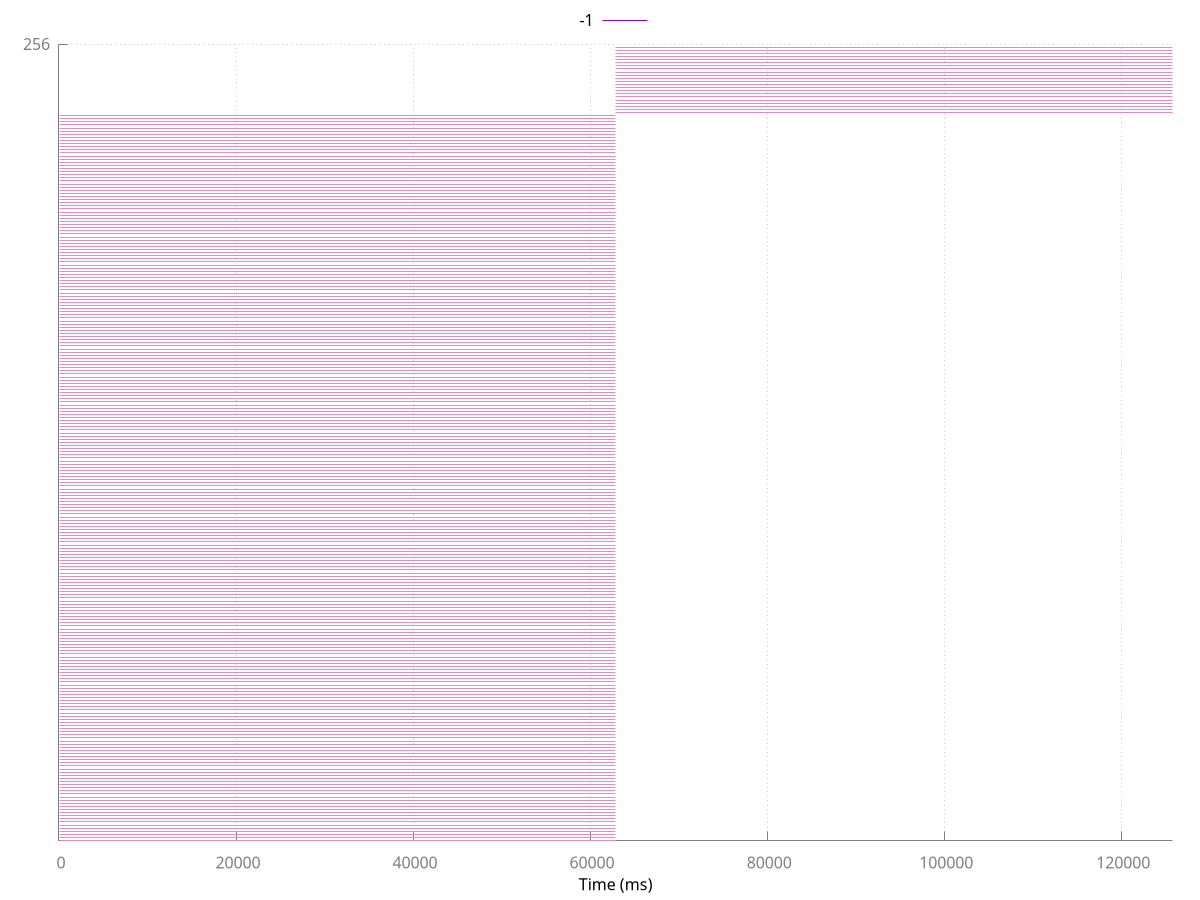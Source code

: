 set terminal pdfcairo font 'Times,22' linewidth 4 rounded dashlength 2 size 5,5

# Line style for axes
set style line 80 lt 1 lc rgb "#808080"

# Line style for grid
set style line 81 lt 0 # dashed
set style line 81 lt rgb "#808080"  # grey

set grid back linestyle 81
set border 3 back linestyle 80 # Remove border on top and right.  These
             # borders are useless and make it harder
             # to see plotted lines near the border.
    # Also, put it in grey; no need for so much emphasis on a border.
set xtics nomirror
set ytics nomirror

set style line 1 lt rgb "#fc8d62" lw 1 pt 1
set style line 2 lt rgb "#8da0cb" lw 1 pt 6
set style line 3 lt rgb "#e78ac3" lw 1 pt 2
set style line 4 lt rgb "#a6d854" lw 1 pt 3
set style line 5 lt rgb "#66c2a5" lw 1 pt 4
set style line 6 lt rgb "#ffd92f" lw 1 pt 5
set style line 7 lt rgb "#e5c494" lw 1 pt 7
set style line 8 lt rgb "#b3b3b3" lw 1 pt 8

set xlabel "Time (ms)" offset 0,0.5
set key above

set arrow from 0,0 to 62896.2539062,0 ls 3 nohead
set arrow from 0,1 to 62896.2539062,1 ls 3 nohead
set arrow from 0,2 to 62896.2539062,2 ls 3 nohead
set arrow from 0,3 to 62896.2539062,3 ls 3 nohead
set arrow from 0,4 to 62896.2539062,4 ls 3 nohead
set arrow from 0,5 to 62896.2539062,5 ls 3 nohead
set arrow from 0,6 to 62896.2539062,6 ls 3 nohead
set arrow from 0,7 to 62896.2539062,7 ls 3 nohead
set arrow from 0,8 to 62896.2539062,8 ls 3 nohead
set arrow from 0,9 to 62896.2539062,9 ls 3 nohead
set arrow from 0,10 to 62896.2539062,10 ls 3 nohead
set arrow from 0,11 to 62896.2539062,11 ls 3 nohead
set arrow from 0,12 to 62896.2539062,12 ls 3 nohead
set arrow from 0,13 to 62896.2539062,13 ls 3 nohead
set arrow from 0,14 to 62896.2539062,14 ls 3 nohead
set arrow from 0,15 to 62896.2539062,15 ls 3 nohead
set arrow from 0,16 to 62896.2539062,16 ls 3 nohead
set arrow from 0,17 to 62896.2539062,17 ls 3 nohead
set arrow from 0,18 to 62896.2539062,18 ls 3 nohead
set arrow from 0,19 to 62896.2539062,19 ls 3 nohead
set arrow from 0,20 to 62896.2539062,20 ls 3 nohead
set arrow from 0,21 to 62896.2539062,21 ls 3 nohead
set arrow from 0,22 to 62896.2539062,22 ls 3 nohead
set arrow from 0,23 to 62896.2539062,23 ls 3 nohead
set arrow from 0,24 to 62896.2539062,24 ls 3 nohead
set arrow from 0,25 to 62896.2539062,25 ls 3 nohead
set arrow from 0,26 to 62896.2539062,26 ls 3 nohead
set arrow from 0,27 to 62896.2539062,27 ls 3 nohead
set arrow from 0,28 to 62896.2539062,28 ls 3 nohead
set arrow from 0,29 to 62896.2539062,29 ls 3 nohead
set arrow from 0,30 to 62896.2539062,30 ls 3 nohead
set arrow from 0,31 to 62896.2539062,31 ls 3 nohead
set arrow from 0,32 to 62896.2539062,32 ls 3 nohead
set arrow from 0,33 to 62896.2539062,33 ls 3 nohead
set arrow from 0,34 to 62896.2539062,34 ls 3 nohead
set arrow from 0,35 to 62896.2539062,35 ls 3 nohead
set arrow from 0,36 to 62896.2539062,36 ls 3 nohead
set arrow from 0,37 to 62896.2539062,37 ls 3 nohead
set arrow from 0,38 to 62896.2539062,38 ls 3 nohead
set arrow from 0,39 to 62896.2539062,39 ls 3 nohead
set arrow from 0,40 to 62896.2539062,40 ls 3 nohead
set arrow from 0,41 to 62896.2539062,41 ls 3 nohead
set arrow from 0,42 to 62896.2539062,42 ls 3 nohead
set arrow from 0,43 to 62896.2539062,43 ls 3 nohead
set arrow from 0,44 to 62896.2539062,44 ls 3 nohead
set arrow from 0,45 to 62896.2539062,45 ls 3 nohead
set arrow from 0,46 to 62896.2539062,46 ls 3 nohead
set arrow from 0,47 to 62896.2539062,47 ls 3 nohead
set arrow from 0,48 to 62896.2539062,48 ls 3 nohead
set arrow from 0,49 to 62896.2539062,49 ls 3 nohead
set arrow from 0,50 to 62896.2539062,50 ls 3 nohead
set arrow from 0,51 to 62896.2539062,51 ls 3 nohead
set arrow from 0,52 to 62896.2539062,52 ls 3 nohead
set arrow from 0,53 to 62896.2539062,53 ls 3 nohead
set arrow from 0,54 to 62896.2539062,54 ls 3 nohead
set arrow from 0,55 to 62896.2539062,55 ls 3 nohead
set arrow from 0,56 to 62896.2539062,56 ls 3 nohead
set arrow from 0,57 to 62896.2539062,57 ls 3 nohead
set arrow from 0,58 to 62896.2539062,58 ls 3 nohead
set arrow from 0,59 to 62896.2539062,59 ls 3 nohead
set arrow from 0,60 to 62896.2539062,60 ls 3 nohead
set arrow from 0,61 to 62896.2539062,61 ls 3 nohead
set arrow from 0,62 to 62896.2539062,62 ls 3 nohead
set arrow from 0,63 to 62896.2539062,63 ls 3 nohead
set arrow from 0,64 to 62896.2539062,64 ls 3 nohead
set arrow from 0,65 to 62896.2539062,65 ls 3 nohead
set arrow from 0,66 to 62896.2539062,66 ls 3 nohead
set arrow from 0,67 to 62896.2539062,67 ls 3 nohead
set arrow from 0,68 to 62896.2539062,68 ls 3 nohead
set arrow from 0,69 to 62896.2539062,69 ls 3 nohead
set arrow from 0,70 to 62896.2539062,70 ls 3 nohead
set arrow from 0,71 to 62896.2539062,71 ls 3 nohead
set arrow from 0,72 to 62896.2539062,72 ls 3 nohead
set arrow from 0,73 to 62896.2539062,73 ls 3 nohead
set arrow from 0,74 to 62896.2539062,74 ls 3 nohead
set arrow from 0,75 to 62896.2539062,75 ls 3 nohead
set arrow from 0,76 to 62896.2539062,76 ls 3 nohead
set arrow from 0,77 to 62896.2539062,77 ls 3 nohead
set arrow from 0,78 to 62896.2539062,78 ls 3 nohead
set arrow from 0,79 to 62896.2539062,79 ls 3 nohead
set arrow from 0,80 to 62896.2539062,80 ls 3 nohead
set arrow from 0,81 to 62896.2539062,81 ls 3 nohead
set arrow from 0,82 to 62896.2539062,82 ls 3 nohead
set arrow from 0,83 to 62896.2539062,83 ls 3 nohead
set arrow from 0,84 to 62896.2539062,84 ls 3 nohead
set arrow from 0,85 to 62896.2539062,85 ls 3 nohead
set arrow from 0,86 to 62896.2539062,86 ls 3 nohead
set arrow from 0,87 to 62896.2539062,87 ls 3 nohead
set arrow from 0,88 to 62896.2539062,88 ls 3 nohead
set arrow from 0,89 to 62896.2539062,89 ls 3 nohead
set arrow from 0,90 to 62896.2539062,90 ls 3 nohead
set arrow from 0,91 to 62896.2539062,91 ls 3 nohead
set arrow from 0,92 to 62896.2539062,92 ls 3 nohead
set arrow from 0,93 to 62896.2539062,93 ls 3 nohead
set arrow from 0,94 to 62896.2539062,94 ls 3 nohead
set arrow from 0,95 to 62896.2539062,95 ls 3 nohead
set arrow from 0,96 to 62896.2539062,96 ls 3 nohead
set arrow from 0,97 to 62896.2539062,97 ls 3 nohead
set arrow from 0,98 to 62896.2539062,98 ls 3 nohead
set arrow from 0,99 to 62896.2539062,99 ls 3 nohead
set arrow from 0,100 to 62896.2539062,100 ls 3 nohead
set arrow from 0,101 to 62896.2539062,101 ls 3 nohead
set arrow from 0,102 to 62896.2539062,102 ls 3 nohead
set arrow from 0,103 to 62896.2539062,103 ls 3 nohead
set arrow from 0,104 to 62896.2539062,104 ls 3 nohead
set arrow from 0,105 to 62896.2539062,105 ls 3 nohead
set arrow from 0,106 to 62896.2539062,106 ls 3 nohead
set arrow from 0,107 to 62896.2539062,107 ls 3 nohead
set arrow from 0,108 to 62896.2539062,108 ls 3 nohead
set arrow from 0,109 to 62896.2539062,109 ls 3 nohead
set arrow from 0,110 to 62896.2539062,110 ls 3 nohead
set arrow from 0,111 to 62896.2539062,111 ls 3 nohead
set arrow from 0,112 to 62896.2539062,112 ls 3 nohead
set arrow from 0,113 to 62896.2539062,113 ls 3 nohead
set arrow from 0,114 to 62896.2539062,114 ls 3 nohead
set arrow from 0,115 to 62896.2539062,115 ls 3 nohead
set arrow from 0,116 to 62896.2539062,116 ls 3 nohead
set arrow from 0,117 to 62896.2539062,117 ls 3 nohead
set arrow from 0,118 to 62896.2539062,118 ls 3 nohead
set arrow from 0,119 to 62896.2539062,119 ls 3 nohead
set arrow from 0,120 to 62896.2539062,120 ls 3 nohead
set arrow from 0,121 to 62896.2539062,121 ls 3 nohead
set arrow from 0,122 to 62896.2539062,122 ls 3 nohead
set arrow from 0,123 to 62896.2539062,123 ls 3 nohead
set arrow from 0,124 to 62896.2539062,124 ls 3 nohead
set arrow from 0,125 to 62896.2539062,125 ls 3 nohead
set arrow from 0,126 to 62896.2539062,126 ls 3 nohead
set arrow from 0,127 to 62896.2539062,127 ls 3 nohead
set arrow from 0,128 to 62896.2539062,128 ls 3 nohead
set arrow from 0,129 to 62896.2539062,129 ls 3 nohead
set arrow from 0,130 to 62896.2539062,130 ls 3 nohead
set arrow from 0,131 to 62896.2539062,131 ls 3 nohead
set arrow from 0,132 to 62896.2539062,132 ls 3 nohead
set arrow from 0,133 to 62896.2539062,133 ls 3 nohead
set arrow from 0,134 to 62896.2539062,134 ls 3 nohead
set arrow from 0,135 to 62896.2539062,135 ls 3 nohead
set arrow from 0,136 to 62896.2539062,136 ls 3 nohead
set arrow from 0,137 to 62896.2539062,137 ls 3 nohead
set arrow from 0,138 to 62896.2539062,138 ls 3 nohead
set arrow from 0,139 to 62896.2539062,139 ls 3 nohead
set arrow from 0,140 to 62896.2539062,140 ls 3 nohead
set arrow from 0,141 to 62896.2539062,141 ls 3 nohead
set arrow from 0,142 to 62896.2539062,142 ls 3 nohead
set arrow from 0,143 to 62896.2539062,143 ls 3 nohead
set arrow from 0,144 to 62896.2539062,144 ls 3 nohead
set arrow from 0,145 to 62896.2539062,145 ls 3 nohead
set arrow from 0,146 to 62896.2539062,146 ls 3 nohead
set arrow from 0,147 to 62896.2539062,147 ls 3 nohead
set arrow from 0,148 to 62896.2539062,148 ls 3 nohead
set arrow from 0,149 to 62896.2539062,149 ls 3 nohead
set arrow from 0,150 to 62896.2539062,150 ls 3 nohead
set arrow from 0,151 to 62896.2539062,151 ls 3 nohead
set arrow from 0,152 to 62896.2539062,152 ls 3 nohead
set arrow from 0,153 to 62896.2539062,153 ls 3 nohead
set arrow from 0,154 to 62896.2539062,154 ls 3 nohead
set arrow from 0,155 to 62896.2539062,155 ls 3 nohead
set arrow from 0,156 to 62896.2539062,156 ls 3 nohead
set arrow from 0,157 to 62896.2539062,157 ls 3 nohead
set arrow from 0,158 to 62896.2539062,158 ls 3 nohead
set arrow from 0,159 to 62896.2539062,159 ls 3 nohead
set arrow from 0,160 to 62896.2539062,160 ls 3 nohead
set arrow from 0,161 to 62896.2539062,161 ls 3 nohead
set arrow from 0,162 to 62896.2539062,162 ls 3 nohead
set arrow from 0,163 to 62896.2539062,163 ls 3 nohead
set arrow from 0,164 to 62896.2539062,164 ls 3 nohead
set arrow from 0,165 to 62896.2539062,165 ls 3 nohead
set arrow from 0,166 to 62896.2539062,166 ls 3 nohead
set arrow from 0,167 to 62896.2539062,167 ls 3 nohead
set arrow from 0,168 to 62896.2539062,168 ls 3 nohead
set arrow from 0,169 to 62896.2539062,169 ls 3 nohead
set arrow from 0,170 to 62896.2539062,170 ls 3 nohead
set arrow from 0,171 to 62896.2539062,171 ls 3 nohead
set arrow from 0,172 to 62896.2539062,172 ls 3 nohead
set arrow from 0,173 to 62896.2539062,173 ls 3 nohead
set arrow from 0,174 to 62896.2539062,174 ls 3 nohead
set arrow from 0,175 to 62896.2539062,175 ls 3 nohead
set arrow from 0,176 to 62896.2539062,176 ls 3 nohead
set arrow from 0,177 to 62896.2539062,177 ls 3 nohead
set arrow from 0,178 to 62896.2539062,178 ls 3 nohead
set arrow from 0,179 to 62896.2539062,179 ls 3 nohead
set arrow from 0,180 to 62896.2539062,180 ls 3 nohead
set arrow from 0,181 to 62896.2539062,181 ls 3 nohead
set arrow from 0,182 to 62896.2539062,182 ls 3 nohead
set arrow from 0,183 to 62896.2539062,183 ls 3 nohead
set arrow from 0,184 to 62896.2539062,184 ls 3 nohead
set arrow from 0,185 to 62896.2539062,185 ls 3 nohead
set arrow from 0,186 to 62896.2539062,186 ls 3 nohead
set arrow from 0,187 to 62896.2539062,187 ls 3 nohead
set arrow from 0,188 to 62896.2539062,188 ls 3 nohead
set arrow from 0,189 to 62896.2539062,189 ls 3 nohead
set arrow from 0,190 to 62896.2539062,190 ls 3 nohead
set arrow from 0,191 to 62896.2539062,191 ls 3 nohead
set arrow from 0,192 to 62896.2539062,192 ls 3 nohead
set arrow from 0,193 to 62896.2539062,193 ls 3 nohead
set arrow from 0,194 to 62896.2539062,194 ls 3 nohead
set arrow from 0,195 to 62896.2539062,195 ls 3 nohead
set arrow from 0,196 to 62896.2539062,196 ls 3 nohead
set arrow from 0,197 to 62896.2539062,197 ls 3 nohead
set arrow from 0,198 to 62896.2539062,198 ls 3 nohead
set arrow from 0,199 to 62896.2539062,199 ls 3 nohead
set arrow from 0,200 to 62896.2539062,200 ls 3 nohead
set arrow from 0,201 to 62896.2539062,201 ls 3 nohead
set arrow from 0,202 to 62896.2539062,202 ls 3 nohead
set arrow from 0,203 to 62896.2539062,203 ls 3 nohead
set arrow from 0,204 to 62896.2539062,204 ls 3 nohead
set arrow from 0,205 to 62896.2539062,205 ls 3 nohead
set arrow from 0,206 to 62896.2539062,206 ls 3 nohead
set arrow from 0,207 to 62896.2539062,207 ls 3 nohead
set arrow from 0,208 to 62896.2539062,208 ls 3 nohead
set arrow from 0,209 to 62896.2539062,209 ls 3 nohead
set arrow from 0,210 to 62896.2539062,210 ls 3 nohead
set arrow from 0,211 to 62896.2539062,211 ls 3 nohead
set arrow from 0,212 to 62896.2539062,212 ls 3 nohead
set arrow from 0,213 to 62896.2539062,213 ls 3 nohead
set arrow from 0,214 to 62896.2539062,214 ls 3 nohead
set arrow from 0,215 to 62896.2539062,215 ls 3 nohead
set arrow from 0,216 to 62896.2539062,216 ls 3 nohead
set arrow from 0,217 to 62896.2539062,217 ls 3 nohead
set arrow from 0,218 to 62896.2539062,218 ls 3 nohead
set arrow from 0,219 to 62896.2539062,219 ls 3 nohead
set arrow from 0,220 to 62896.2539062,220 ls 3 nohead
set arrow from 0,221 to 62896.2539062,221 ls 3 nohead
set arrow from 0,222 to 62896.2539062,222 ls 3 nohead
set arrow from 0,223 to 62896.2539062,223 ls 3 nohead
set arrow from 0,224 to 62896.2539062,224 ls 3 nohead
set arrow from 0,225 to 62896.2539062,225 ls 3 nohead
set arrow from 0,226 to 62896.2539062,226 ls 3 nohead
set arrow from 0,227 to 62896.2539062,227 ls 3 nohead
set arrow from 0,228 to 62896.2539062,228 ls 3 nohead
set arrow from 0,229 to 62896.2539062,229 ls 3 nohead
set arrow from 0,230 to 62896.2539062,230 ls 3 nohead
set arrow from 0,231 to 62896.2539062,231 ls 3 nohead
set arrow from 0,232 to 62896.2539062,232 ls 3 nohead
set arrow from 0,233 to 62896.2539062,233 ls 3 nohead
set arrow from 62896.2539062,234 to 125792.507812,234 ls 3 nohead
set arrow from 62896.2539062,235 to 125792.507812,235 ls 3 nohead
set arrow from 62896.2539062,236 to 125792.507812,236 ls 3 nohead
set arrow from 62896.2539062,237 to 125792.507812,237 ls 3 nohead
set arrow from 62896.2539062,238 to 125792.507812,238 ls 3 nohead
set arrow from 62896.2539062,239 to 125792.507812,239 ls 3 nohead
set arrow from 62896.2539062,240 to 125792.507812,240 ls 3 nohead
set arrow from 62896.2539062,241 to 125792.507812,241 ls 3 nohead
set arrow from 62896.2539062,242 to 125792.507812,242 ls 3 nohead
set arrow from 62896.2539062,243 to 125792.507812,243 ls 3 nohead
set arrow from 62896.2539062,244 to 125792.507812,244 ls 3 nohead
set arrow from 62896.2539062,245 to 125792.507812,245 ls 3 nohead
set arrow from 62896.2539062,246 to 125792.507812,246 ls 3 nohead
set arrow from 62896.2539062,247 to 125792.507812,247 ls 3 nohead
set arrow from 62896.2539062,248 to 125792.507812,248 ls 3 nohead
set arrow from 62896.2539062,249 to 125792.507812,249 ls 3 nohead
set arrow from 62896.2539062,250 to 125792.507812,250 ls 3 nohead
set arrow from 62896.2539062,251 to 125792.507812,251 ls 3 nohead
set arrow from 62896.2539062,252 to 125792.507812,252 ls 3 nohead
set arrow from 62896.2539062,253 to 125792.507812,253 ls 3 nohead
set arrow from 62896.2539062,254 to 125792.507812,254 ls 3 nohead
set arrow from 62896.2539062,255 to 125792.507812,255 ls 3 nohead
set ytics (256)
set xrange [0:125792.507812]
set yrange [0:256]
set output "../Experiments/midasExp/leaflet-finder/Spark/AppData/spParCCweak/spParCC_262K_16384_256_1-pilot.0000/unit.000000/app-20170221094612-0000_0_sim_no_stragglers_waterfall.pdf"
plot -1
